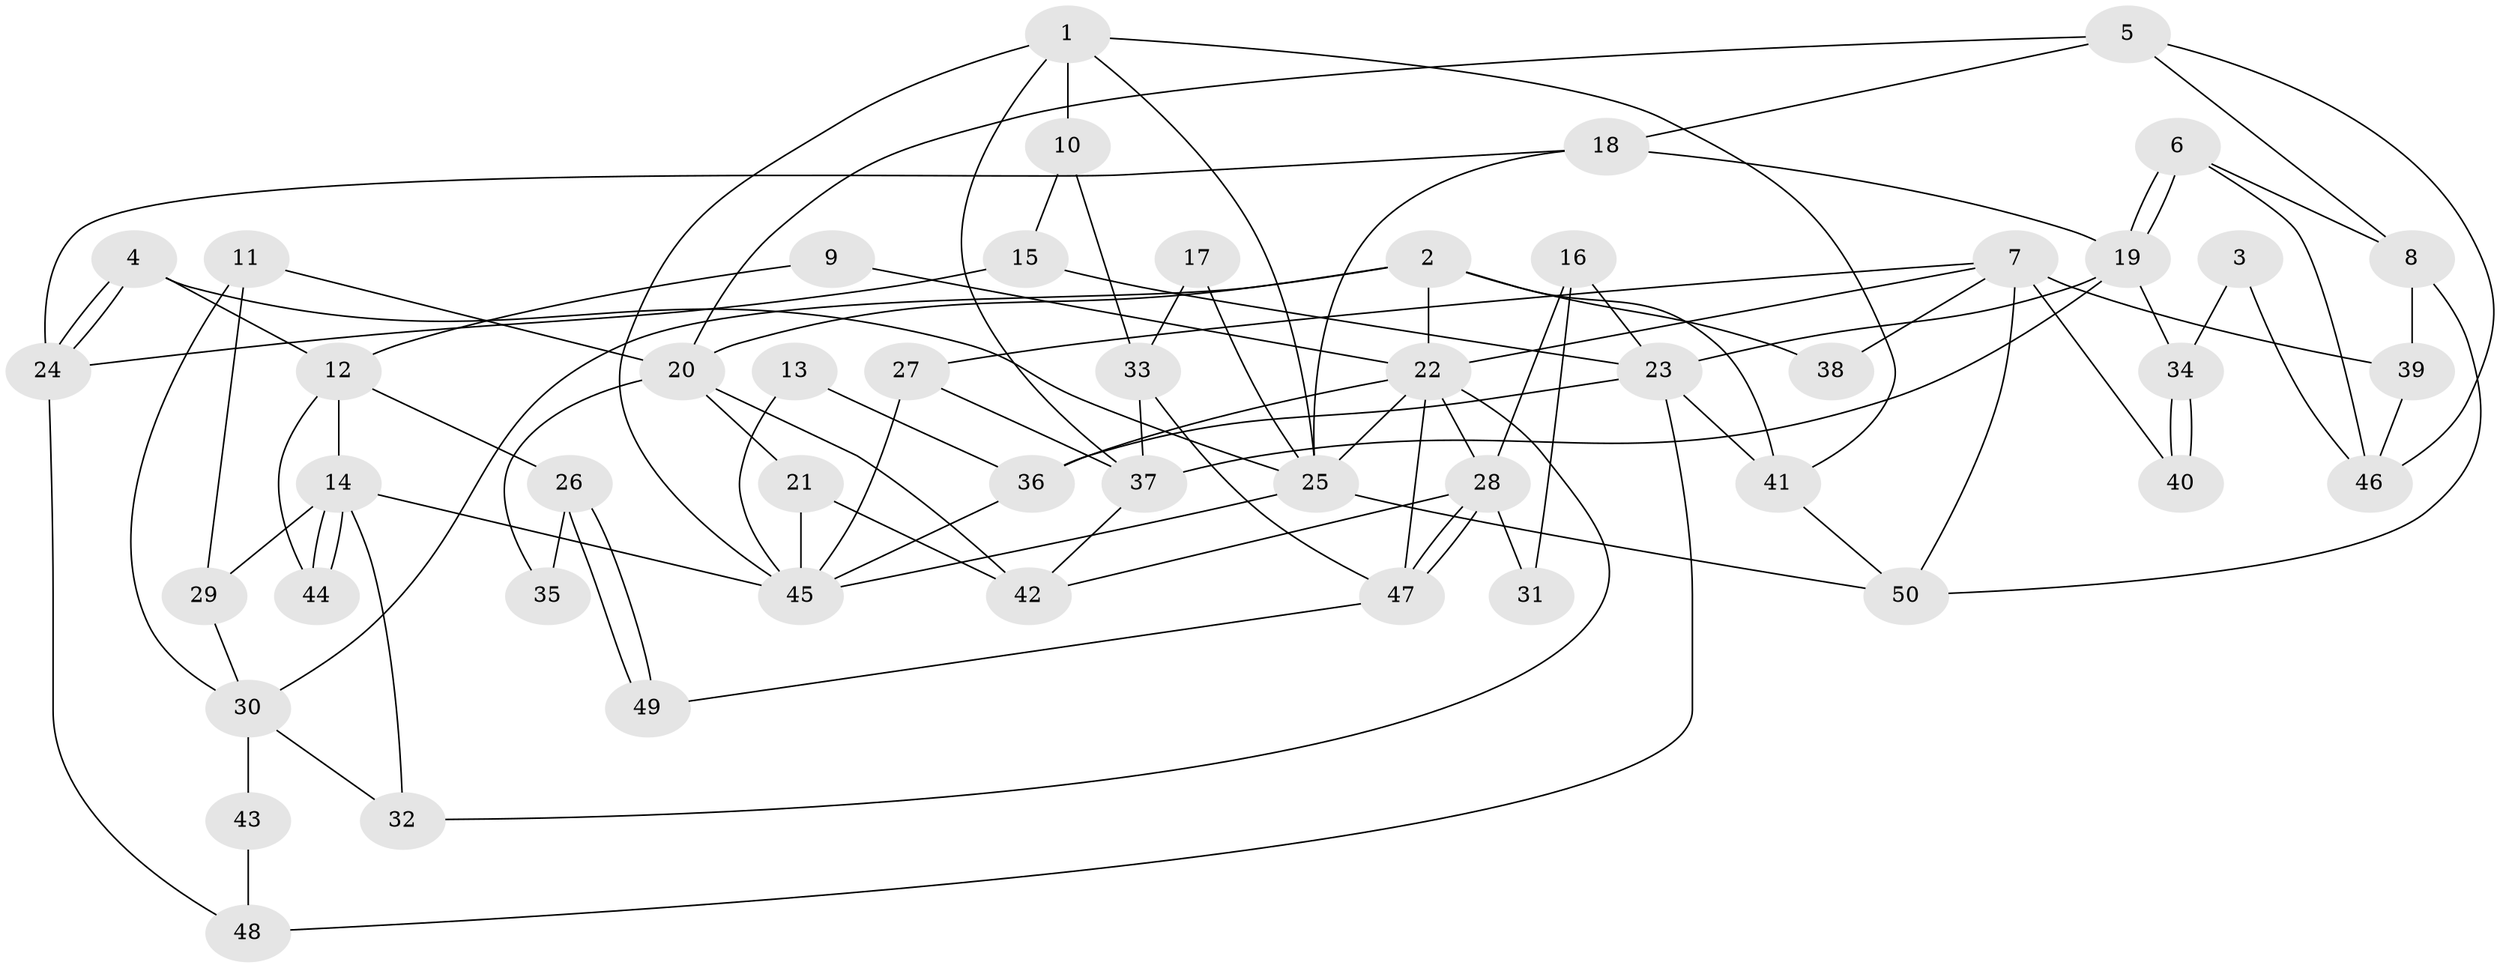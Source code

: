 // Generated by graph-tools (version 1.1) at 2025/36/03/09/25 02:36:16]
// undirected, 50 vertices, 100 edges
graph export_dot {
graph [start="1"]
  node [color=gray90,style=filled];
  1;
  2;
  3;
  4;
  5;
  6;
  7;
  8;
  9;
  10;
  11;
  12;
  13;
  14;
  15;
  16;
  17;
  18;
  19;
  20;
  21;
  22;
  23;
  24;
  25;
  26;
  27;
  28;
  29;
  30;
  31;
  32;
  33;
  34;
  35;
  36;
  37;
  38;
  39;
  40;
  41;
  42;
  43;
  44;
  45;
  46;
  47;
  48;
  49;
  50;
  1 -- 41;
  1 -- 45;
  1 -- 10;
  1 -- 25;
  1 -- 37;
  2 -- 22;
  2 -- 30;
  2 -- 20;
  2 -- 38;
  2 -- 41;
  3 -- 46;
  3 -- 34;
  4 -- 25;
  4 -- 24;
  4 -- 24;
  4 -- 12;
  5 -- 20;
  5 -- 46;
  5 -- 8;
  5 -- 18;
  6 -- 19;
  6 -- 19;
  6 -- 8;
  6 -- 46;
  7 -- 22;
  7 -- 27;
  7 -- 38;
  7 -- 39;
  7 -- 40;
  7 -- 50;
  8 -- 50;
  8 -- 39;
  9 -- 22;
  9 -- 12;
  10 -- 33;
  10 -- 15;
  11 -- 20;
  11 -- 30;
  11 -- 29;
  12 -- 14;
  12 -- 26;
  12 -- 44;
  13 -- 36;
  13 -- 45;
  14 -- 44;
  14 -- 44;
  14 -- 45;
  14 -- 29;
  14 -- 32;
  15 -- 23;
  15 -- 24;
  16 -- 28;
  16 -- 23;
  16 -- 31;
  17 -- 33;
  17 -- 25;
  18 -- 24;
  18 -- 19;
  18 -- 25;
  19 -- 23;
  19 -- 34;
  19 -- 37;
  20 -- 42;
  20 -- 21;
  20 -- 35;
  21 -- 45;
  21 -- 42;
  22 -- 28;
  22 -- 25;
  22 -- 32;
  22 -- 36;
  22 -- 47;
  23 -- 41;
  23 -- 36;
  23 -- 48;
  24 -- 48;
  25 -- 45;
  25 -- 50;
  26 -- 49;
  26 -- 49;
  26 -- 35;
  27 -- 37;
  27 -- 45;
  28 -- 47;
  28 -- 47;
  28 -- 42;
  28 -- 31;
  29 -- 30;
  30 -- 32;
  30 -- 43;
  33 -- 37;
  33 -- 47;
  34 -- 40;
  34 -- 40;
  36 -- 45;
  37 -- 42;
  39 -- 46;
  41 -- 50;
  43 -- 48;
  47 -- 49;
}
